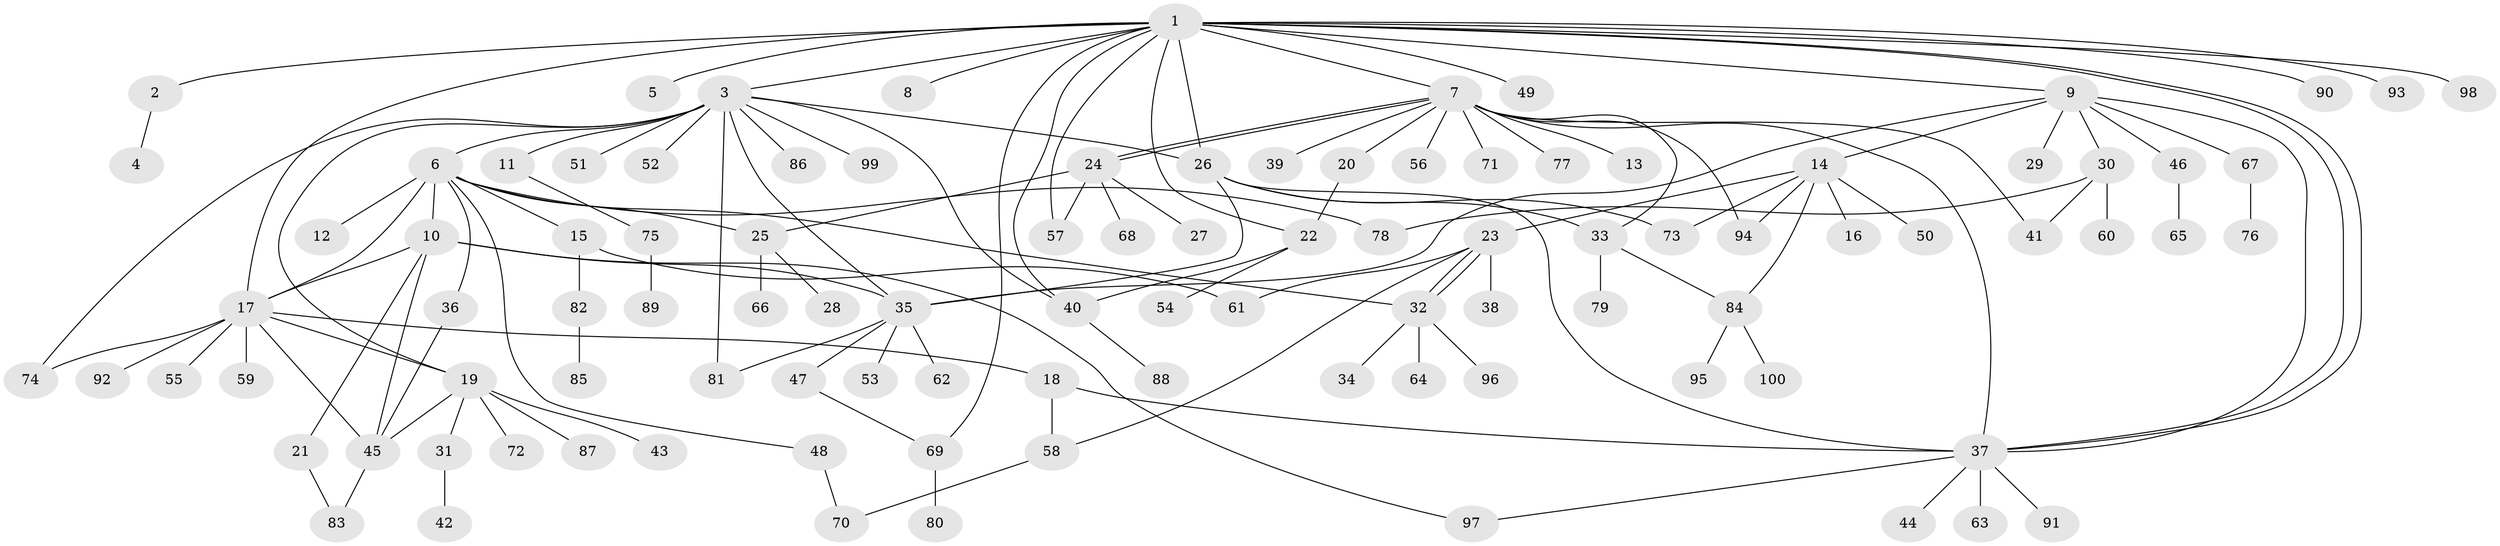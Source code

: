 // Generated by graph-tools (version 1.1) at 2025/11/02/21/25 10:11:09]
// undirected, 100 vertices, 136 edges
graph export_dot {
graph [start="1"]
  node [color=gray90,style=filled];
  1;
  2;
  3;
  4;
  5;
  6;
  7;
  8;
  9;
  10;
  11;
  12;
  13;
  14;
  15;
  16;
  17;
  18;
  19;
  20;
  21;
  22;
  23;
  24;
  25;
  26;
  27;
  28;
  29;
  30;
  31;
  32;
  33;
  34;
  35;
  36;
  37;
  38;
  39;
  40;
  41;
  42;
  43;
  44;
  45;
  46;
  47;
  48;
  49;
  50;
  51;
  52;
  53;
  54;
  55;
  56;
  57;
  58;
  59;
  60;
  61;
  62;
  63;
  64;
  65;
  66;
  67;
  68;
  69;
  70;
  71;
  72;
  73;
  74;
  75;
  76;
  77;
  78;
  79;
  80;
  81;
  82;
  83;
  84;
  85;
  86;
  87;
  88;
  89;
  90;
  91;
  92;
  93;
  94;
  95;
  96;
  97;
  98;
  99;
  100;
  1 -- 2;
  1 -- 3;
  1 -- 5;
  1 -- 7;
  1 -- 8;
  1 -- 9;
  1 -- 17;
  1 -- 22;
  1 -- 26;
  1 -- 37;
  1 -- 37;
  1 -- 40;
  1 -- 49;
  1 -- 57;
  1 -- 69;
  1 -- 90;
  1 -- 93;
  1 -- 98;
  2 -- 4;
  3 -- 6;
  3 -- 11;
  3 -- 19;
  3 -- 26;
  3 -- 35;
  3 -- 40;
  3 -- 51;
  3 -- 52;
  3 -- 74;
  3 -- 81;
  3 -- 86;
  3 -- 99;
  6 -- 10;
  6 -- 12;
  6 -- 15;
  6 -- 17;
  6 -- 25;
  6 -- 32;
  6 -- 36;
  6 -- 48;
  6 -- 78;
  7 -- 13;
  7 -- 20;
  7 -- 24;
  7 -- 24;
  7 -- 33;
  7 -- 37;
  7 -- 39;
  7 -- 41;
  7 -- 56;
  7 -- 71;
  7 -- 77;
  7 -- 94;
  9 -- 14;
  9 -- 29;
  9 -- 30;
  9 -- 35;
  9 -- 37;
  9 -- 46;
  9 -- 67;
  10 -- 17;
  10 -- 21;
  10 -- 35;
  10 -- 45;
  10 -- 97;
  11 -- 75;
  14 -- 16;
  14 -- 23;
  14 -- 50;
  14 -- 73;
  14 -- 84;
  14 -- 94;
  15 -- 61;
  15 -- 82;
  17 -- 18;
  17 -- 19;
  17 -- 45;
  17 -- 55;
  17 -- 59;
  17 -- 74;
  17 -- 92;
  18 -- 37;
  18 -- 58;
  19 -- 31;
  19 -- 43;
  19 -- 45;
  19 -- 72;
  19 -- 87;
  20 -- 22;
  21 -- 83;
  22 -- 40;
  22 -- 54;
  23 -- 32;
  23 -- 32;
  23 -- 38;
  23 -- 58;
  23 -- 61;
  24 -- 25;
  24 -- 27;
  24 -- 57;
  24 -- 68;
  25 -- 28;
  25 -- 66;
  26 -- 33;
  26 -- 35;
  26 -- 37;
  26 -- 73;
  30 -- 41;
  30 -- 60;
  30 -- 78;
  31 -- 42;
  32 -- 34;
  32 -- 64;
  32 -- 96;
  33 -- 79;
  33 -- 84;
  35 -- 47;
  35 -- 53;
  35 -- 62;
  35 -- 81;
  36 -- 45;
  37 -- 44;
  37 -- 63;
  37 -- 91;
  37 -- 97;
  40 -- 88;
  45 -- 83;
  46 -- 65;
  47 -- 69;
  48 -- 70;
  58 -- 70;
  67 -- 76;
  69 -- 80;
  75 -- 89;
  82 -- 85;
  84 -- 95;
  84 -- 100;
}
